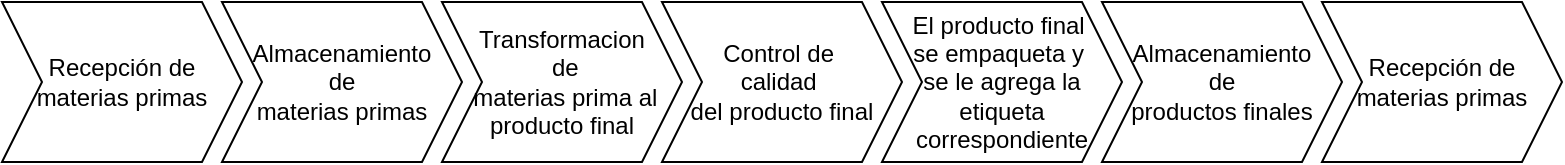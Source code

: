 <mxfile version="24.4.0" type="device">
  <diagram name="Página-1" id="EQT6mkqfsKpfmT6XrE-N">
    <mxGraphModel dx="996" dy="456" grid="1" gridSize="10" guides="1" tooltips="1" connect="1" arrows="1" fold="1" page="1" pageScale="1" pageWidth="827" pageHeight="1169" math="0" shadow="0">
      <root>
        <mxCell id="0" />
        <mxCell id="1" parent="0" />
        <mxCell id="sRvNxMIeEX6gMQWpNpkh-8" value="Recepción de materias primas" style="shape=step;perimeter=stepPerimeter;whiteSpace=wrap;html=1;fixedSize=1;" vertex="1" parent="1">
          <mxGeometry y="40" width="120" height="80" as="geometry" />
        </mxCell>
        <mxCell id="sRvNxMIeEX6gMQWpNpkh-9" value="Almacenamiento&lt;div&gt;&amp;nbsp;de&amp;nbsp;&lt;/div&gt;&lt;div&gt;materias primas&lt;/div&gt;" style="shape=step;perimeter=stepPerimeter;whiteSpace=wrap;html=1;fixedSize=1;" vertex="1" parent="1">
          <mxGeometry x="110" y="40" width="120" height="80" as="geometry" />
        </mxCell>
        <mxCell id="sRvNxMIeEX6gMQWpNpkh-10" value="Recepción de materias primas" style="shape=step;perimeter=stepPerimeter;whiteSpace=wrap;html=1;fixedSize=1;" vertex="1" parent="1">
          <mxGeometry x="660" y="40" width="120" height="80" as="geometry" />
        </mxCell>
        <mxCell id="sRvNxMIeEX6gMQWpNpkh-11" value="Almacenamiento&lt;div&gt;&amp;nbsp;de&amp;nbsp;&lt;/div&gt;&lt;div&gt;productos finales&lt;/div&gt;" style="shape=step;perimeter=stepPerimeter;whiteSpace=wrap;html=1;fixedSize=1;" vertex="1" parent="1">
          <mxGeometry x="550" y="40" width="120" height="80" as="geometry" />
        </mxCell>
        <mxCell id="sRvNxMIeEX6gMQWpNpkh-12" value="El producto final&amp;nbsp;&lt;div&gt;se empaqueta y&amp;nbsp;&lt;div&gt;se le agrega la etiqueta correspondiente&lt;/div&gt;&lt;/div&gt;" style="shape=step;perimeter=stepPerimeter;whiteSpace=wrap;html=1;fixedSize=1;" vertex="1" parent="1">
          <mxGeometry x="440" y="40" width="120" height="80" as="geometry" />
        </mxCell>
        <mxCell id="sRvNxMIeEX6gMQWpNpkh-13" value="Control de&amp;nbsp;&lt;div&gt;calidad&amp;nbsp;&lt;/div&gt;&lt;div&gt;del producto final&lt;/div&gt;" style="shape=step;perimeter=stepPerimeter;whiteSpace=wrap;html=1;fixedSize=1;" vertex="1" parent="1">
          <mxGeometry x="330" y="40" width="120" height="80" as="geometry" />
        </mxCell>
        <mxCell id="sRvNxMIeEX6gMQWpNpkh-14" value="Transformacion&lt;div&gt;&amp;nbsp;de&lt;/div&gt;&lt;div&gt;&amp;nbsp;materias prima al producto final&lt;/div&gt;" style="shape=step;perimeter=stepPerimeter;whiteSpace=wrap;html=1;fixedSize=1;" vertex="1" parent="1">
          <mxGeometry x="220" y="40" width="120" height="80" as="geometry" />
        </mxCell>
      </root>
    </mxGraphModel>
  </diagram>
</mxfile>

